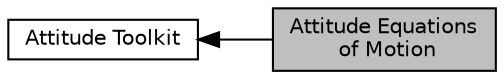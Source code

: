digraph "Attitude Equations of Motion"
{
  edge [fontname="Helvetica",fontsize="10",labelfontname="Helvetica",labelfontsize="10"];
  node [fontname="Helvetica",fontsize="10",shape=box];
  rankdir=LR;
  Node1 [label="Attitude Equations\l of Motion",height=0.2,width=0.4,color="black", fillcolor="grey75", style="filled", fontcolor="black",tooltip=" "];
  Node2 [label="Attitude Toolkit",height=0.2,width=0.4,color="black", fillcolor="white", style="filled",URL="$group__AttitudeToolkit.html",tooltip=" "];
  Node2->Node1 [shape=plaintext, dir="back", style="solid"];
}
